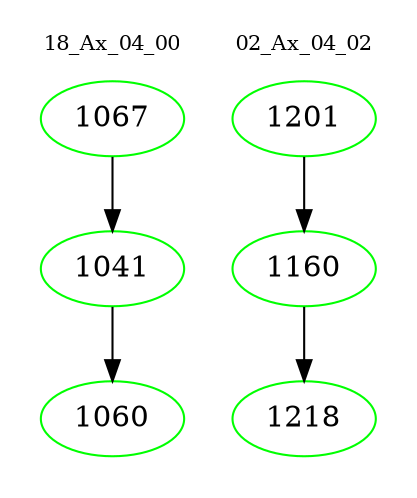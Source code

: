 digraph{
subgraph cluster_0 {
color = white
label = "18_Ax_04_00";
fontsize=10;
T0_1067 [label="1067", color="green"]
T0_1067 -> T0_1041 [color="black"]
T0_1041 [label="1041", color="green"]
T0_1041 -> T0_1060 [color="black"]
T0_1060 [label="1060", color="green"]
}
subgraph cluster_1 {
color = white
label = "02_Ax_04_02";
fontsize=10;
T1_1201 [label="1201", color="green"]
T1_1201 -> T1_1160 [color="black"]
T1_1160 [label="1160", color="green"]
T1_1160 -> T1_1218 [color="black"]
T1_1218 [label="1218", color="green"]
}
}
